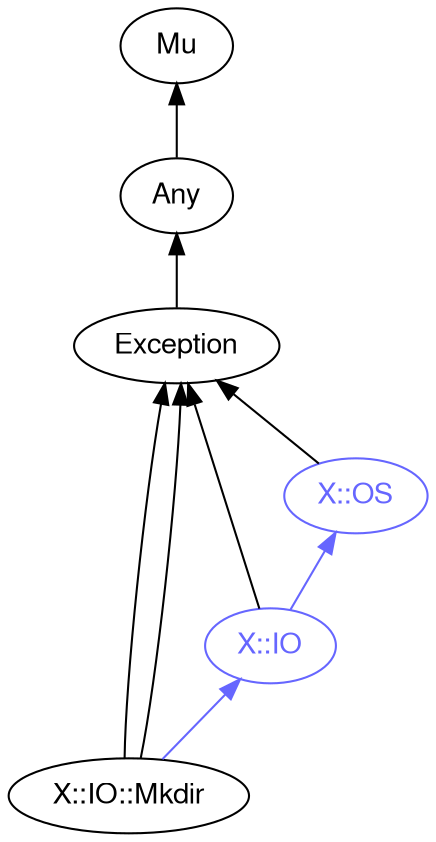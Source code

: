 digraph "raku-type-graph" {
    rankdir=BT;
    splines=polyline;
    overlap=false;

    graph [truecolor=true bgcolor="#FFFFFF"];
    // Types
    "X::IO::Mkdir" [color="#000000", fontcolor="#000000", href="/type/X::IO::Mkdir", fontname="FreeSans"];
    "Mu" [color="#000000", fontcolor="#000000", href="/type/Mu", fontname="FreeSans"];
    "Any" [color="#000000", fontcolor="#000000", href="/type/Any", fontname="FreeSans"];
    "Exception" [color="#000000", fontcolor="#000000", href="/type/Exception", fontname="FreeSans"];
    "X::OS" [color="#6666FF", fontcolor="#6666FF", href="/type/X::OS", fontname="FreeSans"];
    "X::IO" [color="#6666FF", fontcolor="#6666FF", href="/type/X::IO", fontname="FreeSans"];

    // Superclasses
    "X::IO::Mkdir" -> "Exception" [color="#000000"];
    "X::IO::Mkdir" -> "Exception" [color="#000000"];
    "Any" -> "Mu" [color="#000000"];
    "Exception" -> "Any" [color="#000000"];
    "X::OS" -> "Exception" [color="#000000"];
    "X::IO" -> "Exception" [color="#000000"];

    // Roles
    "X::IO::Mkdir" -> "X::IO" [color="#6666FF"];
    "X::IO" -> "X::OS" [color="#6666FF"];
}
